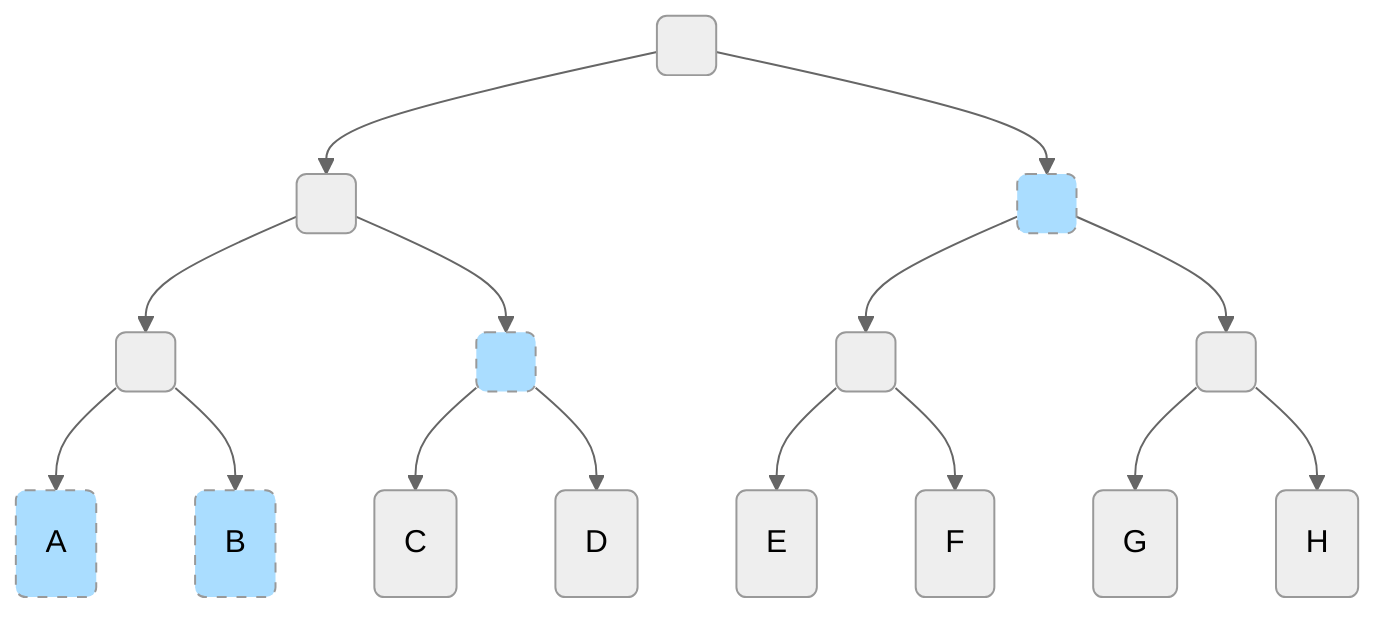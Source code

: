 %%{ init: { "theme": "neutral" } }%%

graph TD;
    T( ) --> L( );
    T( ) --> R( );
    
    L --> LL( );
    L --> LR( );
    R --> RL( );
    R --> RR( );

    LL --> A(A)
    LL --> B(B)
    LR --> C(C)
    LR --> D(D);

    RL --> E(E)
    RL --> F(F)
    RR --> G(G)
    RR --> H(H)
    
    style R fill:#AADDFF,stroke-dasharray: 5 5
    style LR fill:#AADDFF,stroke-dasharray: 5 5
    style B fill:#AADDFF,stroke-dasharray: 5 5
    style A fill:#AADDFF,stroke-dasharray: 5 5